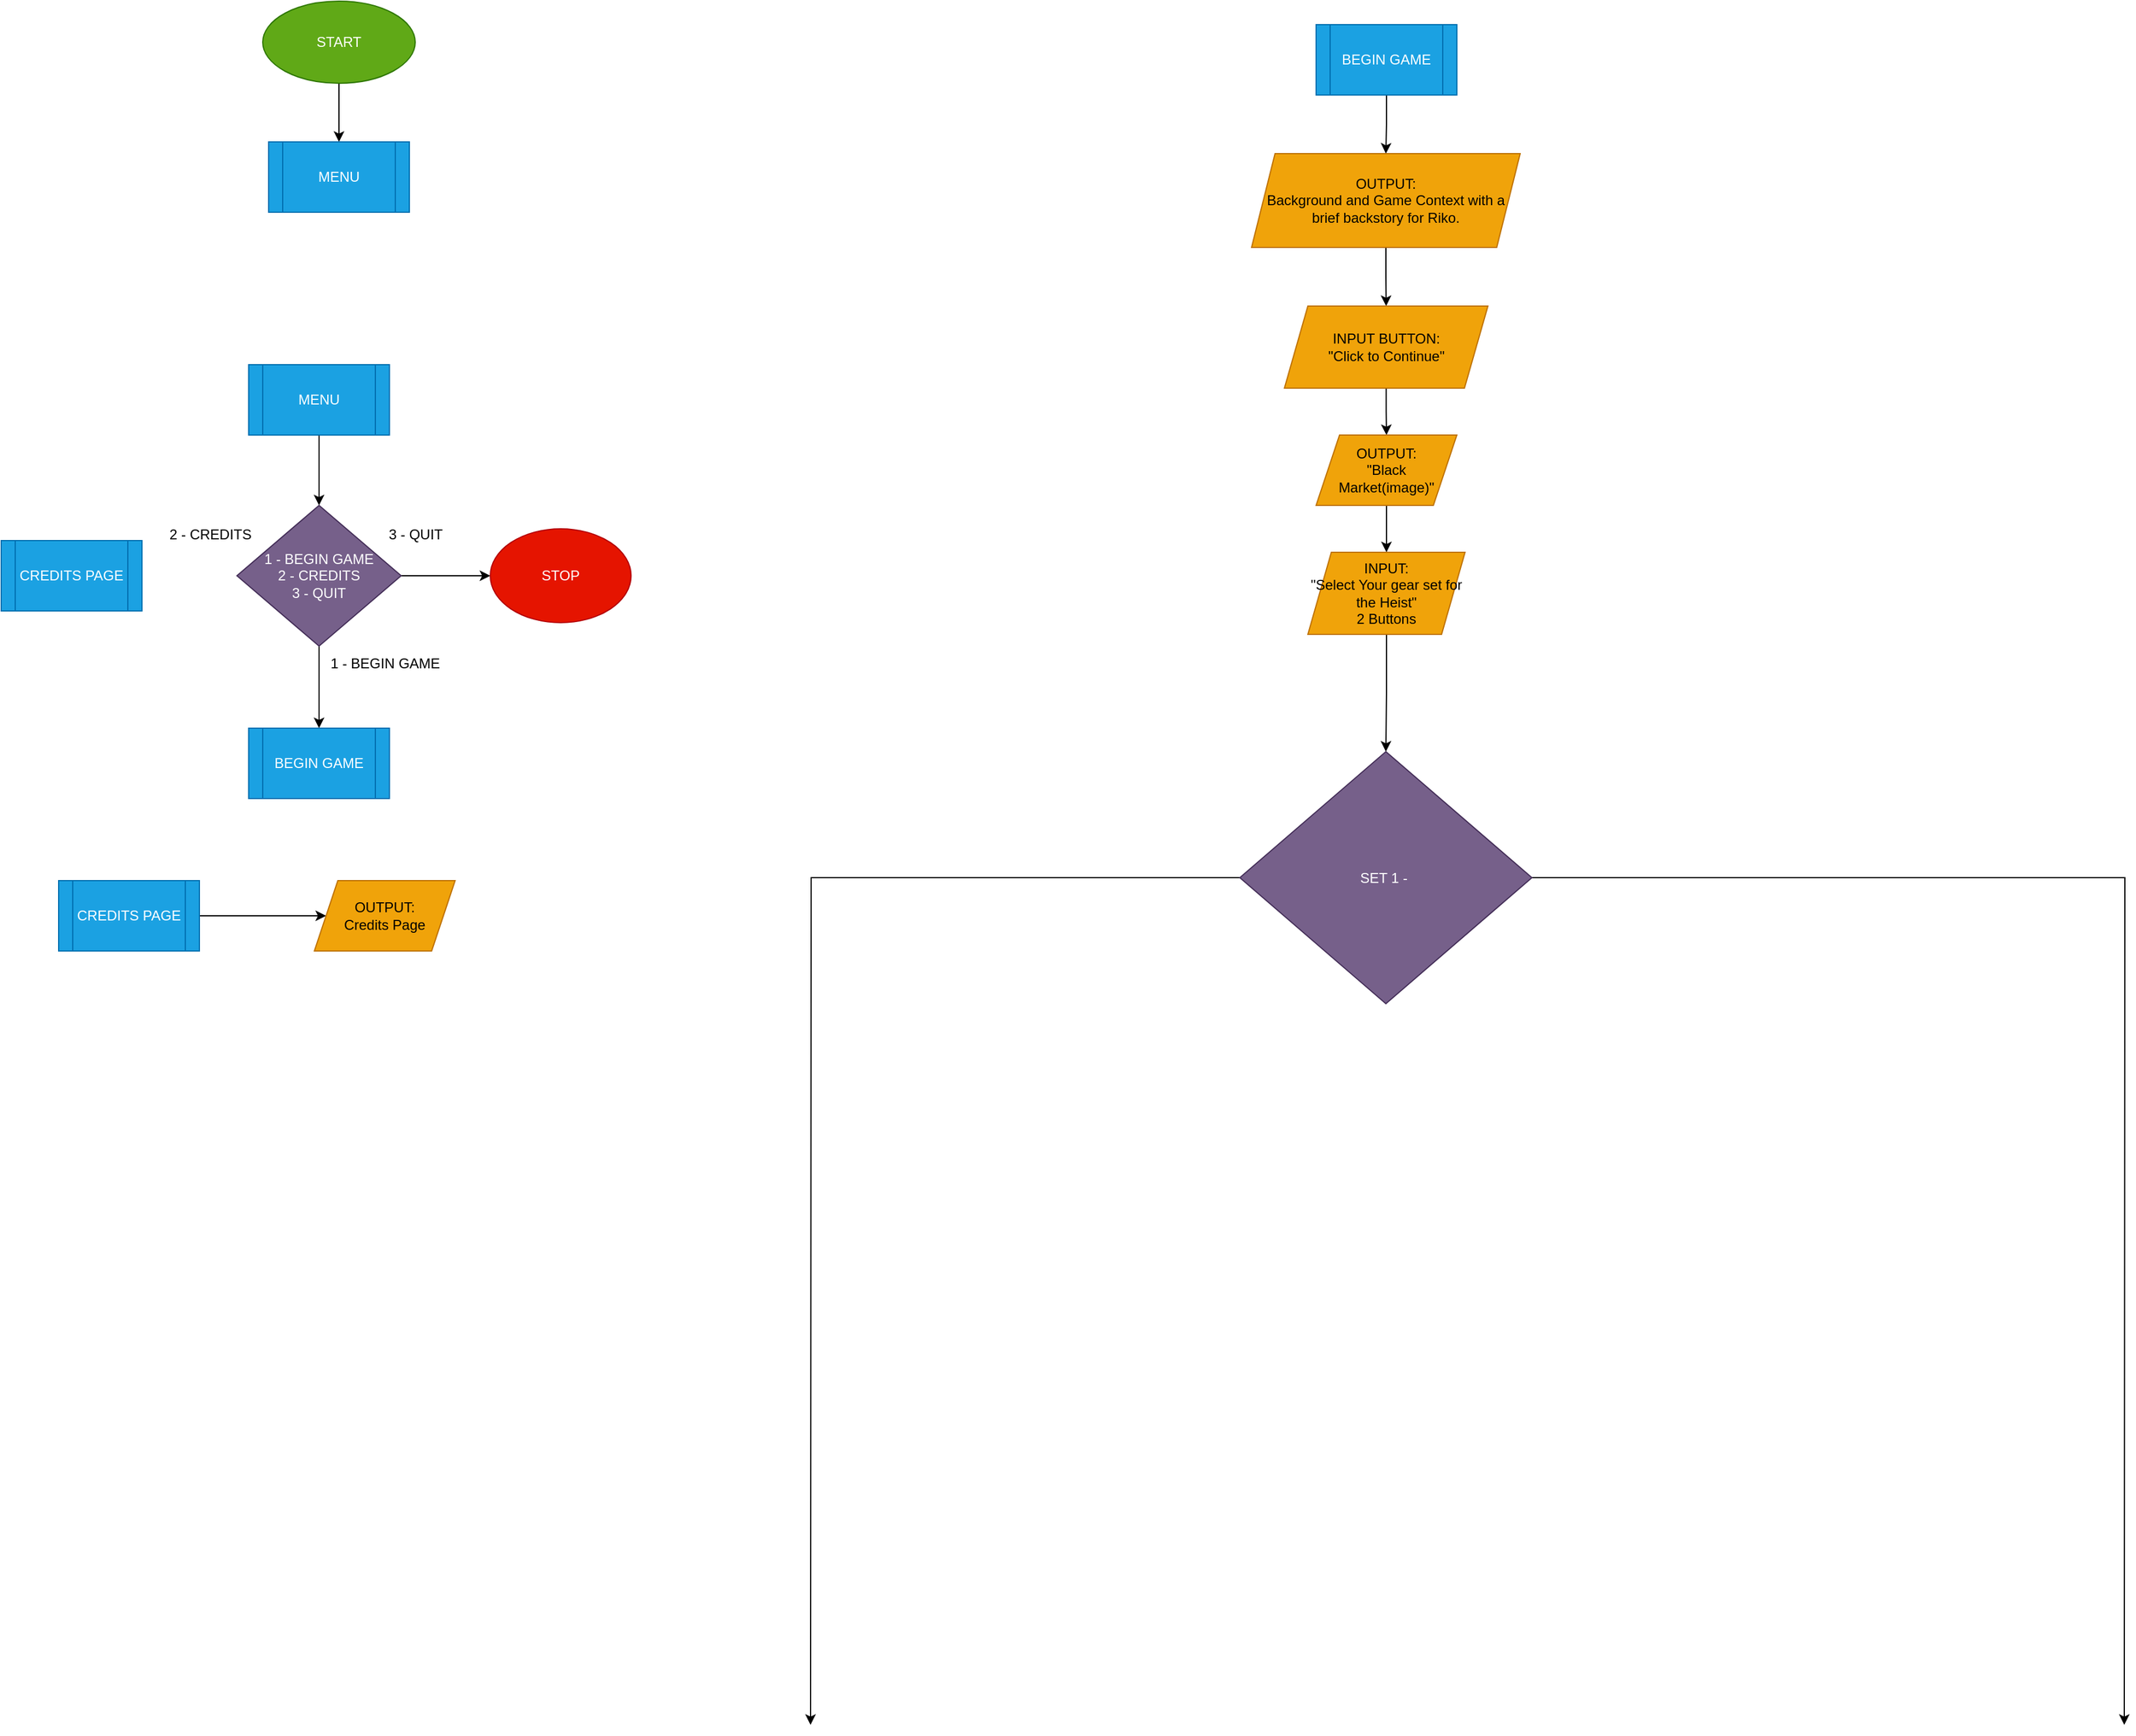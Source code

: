 <mxfile version="24.6.4" type="device">
  <diagram name="Page-1" id="VmHKmfUE9KVC_jt5b50s">
    <mxGraphModel dx="956" dy="557" grid="1" gridSize="10" guides="1" tooltips="1" connect="1" arrows="1" fold="1" page="1" pageScale="1" pageWidth="827" pageHeight="1169" math="0" shadow="0">
      <root>
        <mxCell id="0" />
        <mxCell id="1" parent="0" />
        <mxCell id="46WT86W8ZebrYgX9wmy_-6" style="edgeStyle=orthogonalEdgeStyle;rounded=0;orthogonalLoop=1;jettySize=auto;html=1;exitX=0.5;exitY=1;exitDx=0;exitDy=0;" parent="1" source="46WT86W8ZebrYgX9wmy_-1" target="46WT86W8ZebrYgX9wmy_-2" edge="1">
          <mxGeometry relative="1" as="geometry" />
        </mxCell>
        <mxCell id="46WT86W8ZebrYgX9wmy_-1" value="START" style="ellipse;whiteSpace=wrap;html=1;fillColor=#60a917;fontColor=#ffffff;strokeColor=#2D7600;" parent="1" vertex="1">
          <mxGeometry x="283" width="130" height="70" as="geometry" />
        </mxCell>
        <mxCell id="46WT86W8ZebrYgX9wmy_-2" value="MENU" style="shape=process;whiteSpace=wrap;html=1;backgroundOutline=1;fillColor=#1ba1e2;strokeColor=#006EAF;fontColor=#ffffff;" parent="1" vertex="1">
          <mxGeometry x="288" y="120" width="120" height="60" as="geometry" />
        </mxCell>
        <mxCell id="46WT86W8ZebrYgX9wmy_-5" value="" style="edgeStyle=orthogonalEdgeStyle;rounded=0;orthogonalLoop=1;jettySize=auto;html=1;" parent="1" source="46WT86W8ZebrYgX9wmy_-3" target="46WT86W8ZebrYgX9wmy_-4" edge="1">
          <mxGeometry relative="1" as="geometry" />
        </mxCell>
        <mxCell id="46WT86W8ZebrYgX9wmy_-3" value="MENU" style="shape=process;whiteSpace=wrap;html=1;backgroundOutline=1;fillColor=#1ba1e2;strokeColor=#006EAF;fontColor=#ffffff;" parent="1" vertex="1">
          <mxGeometry x="271" y="310" width="120" height="60" as="geometry" />
        </mxCell>
        <mxCell id="46WT86W8ZebrYgX9wmy_-8" style="edgeStyle=orthogonalEdgeStyle;rounded=0;orthogonalLoop=1;jettySize=auto;html=1;exitX=1;exitY=0.5;exitDx=0;exitDy=0;" parent="1" source="46WT86W8ZebrYgX9wmy_-4" target="46WT86W8ZebrYgX9wmy_-7" edge="1">
          <mxGeometry relative="1" as="geometry" />
        </mxCell>
        <mxCell id="46WT86W8ZebrYgX9wmy_-17" style="edgeStyle=orthogonalEdgeStyle;rounded=0;orthogonalLoop=1;jettySize=auto;html=1;exitX=0.5;exitY=1;exitDx=0;exitDy=0;" parent="1" source="46WT86W8ZebrYgX9wmy_-4" target="46WT86W8ZebrYgX9wmy_-16" edge="1">
          <mxGeometry relative="1" as="geometry" />
        </mxCell>
        <mxCell id="46WT86W8ZebrYgX9wmy_-4" value="1 - BEGIN GAME&lt;div&gt;2 - CREDITS&lt;/div&gt;&lt;div&gt;3 - QUIT&lt;/div&gt;" style="rhombus;whiteSpace=wrap;html=1;fillColor=#76608a;fontColor=#ffffff;strokeColor=#432D57;" parent="1" vertex="1">
          <mxGeometry x="261" y="430" width="140" height="120" as="geometry" />
        </mxCell>
        <mxCell id="46WT86W8ZebrYgX9wmy_-7" value="STOP" style="ellipse;whiteSpace=wrap;html=1;fillColor=#e51400;fontColor=#ffffff;strokeColor=#B20000;" parent="1" vertex="1">
          <mxGeometry x="477" y="450" width="120" height="80" as="geometry" />
        </mxCell>
        <mxCell id="46WT86W8ZebrYgX9wmy_-9" value="3 - QUIT" style="text;html=1;align=center;verticalAlign=middle;resizable=0;points=[];autosize=1;strokeColor=none;fillColor=none;" parent="1" vertex="1">
          <mxGeometry x="378" y="440" width="70" height="30" as="geometry" />
        </mxCell>
        <mxCell id="46WT86W8ZebrYgX9wmy_-16" value="BEGIN GAME" style="shape=process;whiteSpace=wrap;html=1;backgroundOutline=1;fillColor=#1ba1e2;strokeColor=#006EAF;fontColor=#ffffff;" parent="1" vertex="1">
          <mxGeometry x="271" y="620" width="120" height="60" as="geometry" />
        </mxCell>
        <mxCell id="46WT86W8ZebrYgX9wmy_-37" style="edgeStyle=orthogonalEdgeStyle;rounded=0;orthogonalLoop=1;jettySize=auto;html=1;exitX=0.5;exitY=1;exitDx=0;exitDy=0;fontFamily=Helvetica;fontSize=12;fontColor=default;" parent="1" source="46WT86W8ZebrYgX9wmy_-18" target="46WT86W8ZebrYgX9wmy_-36" edge="1">
          <mxGeometry relative="1" as="geometry" />
        </mxCell>
        <mxCell id="46WT86W8ZebrYgX9wmy_-18" value="BEGIN GAME" style="shape=process;whiteSpace=wrap;html=1;backgroundOutline=1;fillColor=#1ba1e2;fontColor=#ffffff;strokeColor=#006EAF;" parent="1" vertex="1">
          <mxGeometry x="1181" y="20" width="120" height="60" as="geometry" />
        </mxCell>
        <mxCell id="46WT86W8ZebrYgX9wmy_-25" value="2 - CREDITS" style="text;html=1;align=center;verticalAlign=middle;resizable=0;points=[];autosize=1;strokeColor=none;fillColor=none;fontFamily=Helvetica;fontSize=12;fontColor=default;" parent="1" vertex="1">
          <mxGeometry x="193" y="440" width="90" height="30" as="geometry" />
        </mxCell>
        <mxCell id="46WT86W8ZebrYgX9wmy_-26" value="1 - BEGIN GAME" style="text;html=1;align=center;verticalAlign=middle;resizable=0;points=[];autosize=1;strokeColor=none;fillColor=none;fontFamily=Helvetica;fontSize=12;fontColor=default;" parent="1" vertex="1">
          <mxGeometry x="327" y="550" width="120" height="30" as="geometry" />
        </mxCell>
        <mxCell id="46WT86W8ZebrYgX9wmy_-28" value="CREDITS PAGE" style="shape=process;whiteSpace=wrap;html=1;backgroundOutline=1;strokeColor=#006EAF;align=center;verticalAlign=middle;fontFamily=Helvetica;fontSize=12;fontColor=#ffffff;fillColor=#1ba1e2;" parent="1" vertex="1">
          <mxGeometry x="60" y="460" width="120" height="60" as="geometry" />
        </mxCell>
        <mxCell id="46WT86W8ZebrYgX9wmy_-35" style="edgeStyle=orthogonalEdgeStyle;rounded=0;orthogonalLoop=1;jettySize=auto;html=1;exitX=1;exitY=0.5;exitDx=0;exitDy=0;fontFamily=Helvetica;fontSize=12;fontColor=default;" parent="1" source="46WT86W8ZebrYgX9wmy_-32" target="46WT86W8ZebrYgX9wmy_-34" edge="1">
          <mxGeometry relative="1" as="geometry" />
        </mxCell>
        <mxCell id="46WT86W8ZebrYgX9wmy_-32" value="CREDITS PAGE" style="shape=process;whiteSpace=wrap;html=1;backgroundOutline=1;strokeColor=#006EAF;align=center;verticalAlign=middle;fontFamily=Helvetica;fontSize=12;fontColor=#ffffff;fillColor=#1ba1e2;" parent="1" vertex="1">
          <mxGeometry x="109" y="750" width="120" height="60" as="geometry" />
        </mxCell>
        <mxCell id="46WT86W8ZebrYgX9wmy_-34" value="OUTPUT:&lt;br&gt;Credits Page" style="shape=parallelogram;perimeter=parallelogramPerimeter;whiteSpace=wrap;html=1;fixedSize=1;strokeColor=#BD7000;align=center;verticalAlign=middle;fontFamily=Helvetica;fontSize=12;fontColor=#000000;fillColor=#f0a30a;" parent="1" vertex="1">
          <mxGeometry x="327" y="750" width="120" height="60" as="geometry" />
        </mxCell>
        <mxCell id="46WT86W8ZebrYgX9wmy_-39" style="edgeStyle=orthogonalEdgeStyle;rounded=0;orthogonalLoop=1;jettySize=auto;html=1;exitX=0.5;exitY=1;exitDx=0;exitDy=0;fontFamily=Helvetica;fontSize=12;fontColor=default;" parent="1" source="46WT86W8ZebrYgX9wmy_-36" target="46WT86W8ZebrYgX9wmy_-38" edge="1">
          <mxGeometry relative="1" as="geometry" />
        </mxCell>
        <mxCell id="46WT86W8ZebrYgX9wmy_-36" value="OUTPUT:&lt;br&gt;Background and Game Context with a brief backstory for Riko." style="shape=parallelogram;perimeter=parallelogramPerimeter;whiteSpace=wrap;html=1;fixedSize=1;strokeColor=#BD7000;align=center;verticalAlign=middle;fontFamily=Helvetica;fontSize=12;fontColor=#000000;fillColor=#f0a30a;" parent="1" vertex="1">
          <mxGeometry x="1126" y="130" width="229" height="80" as="geometry" />
        </mxCell>
        <mxCell id="46WT86W8ZebrYgX9wmy_-43" value="" style="edgeStyle=orthogonalEdgeStyle;rounded=0;orthogonalLoop=1;jettySize=auto;html=1;fontFamily=Helvetica;fontSize=12;fontColor=default;" parent="1" source="46WT86W8ZebrYgX9wmy_-38" target="46WT86W8ZebrYgX9wmy_-42" edge="1">
          <mxGeometry relative="1" as="geometry" />
        </mxCell>
        <mxCell id="46WT86W8ZebrYgX9wmy_-38" value="INPUT BUTTON:&lt;br&gt;&quot;Click to Continue&quot;" style="shape=parallelogram;perimeter=parallelogramPerimeter;whiteSpace=wrap;html=1;fixedSize=1;strokeColor=#BD7000;align=center;verticalAlign=middle;fontFamily=Helvetica;fontSize=12;fontColor=#000000;fillColor=#f0a30a;" parent="1" vertex="1">
          <mxGeometry x="1154" y="260" width="173.5" height="70" as="geometry" />
        </mxCell>
        <mxCell id="46WT86W8ZebrYgX9wmy_-45" value="" style="edgeStyle=orthogonalEdgeStyle;rounded=0;orthogonalLoop=1;jettySize=auto;html=1;fontFamily=Helvetica;fontSize=12;fontColor=default;" parent="1" source="46WT86W8ZebrYgX9wmy_-42" target="46WT86W8ZebrYgX9wmy_-44" edge="1">
          <mxGeometry relative="1" as="geometry" />
        </mxCell>
        <mxCell id="46WT86W8ZebrYgX9wmy_-42" value="OUTPUT:&lt;br&gt;&quot;Black Market(image)&quot;" style="shape=parallelogram;perimeter=parallelogramPerimeter;whiteSpace=wrap;html=1;fixedSize=1;fillColor=#f0a30a;strokeColor=#BD7000;fontColor=#000000;" parent="1" vertex="1">
          <mxGeometry x="1181" y="370" width="120" height="60" as="geometry" />
        </mxCell>
        <mxCell id="46WT86W8ZebrYgX9wmy_-47" value="" style="edgeStyle=orthogonalEdgeStyle;rounded=0;orthogonalLoop=1;jettySize=auto;html=1;fontFamily=Helvetica;fontSize=12;fontColor=default;" parent="1" source="46WT86W8ZebrYgX9wmy_-44" target="46WT86W8ZebrYgX9wmy_-46" edge="1">
          <mxGeometry relative="1" as="geometry" />
        </mxCell>
        <mxCell id="46WT86W8ZebrYgX9wmy_-44" value="INPUT:&lt;br&gt;&quot;Select Your gear set for the Heist&quot;&lt;div&gt;2 Buttons&lt;/div&gt;" style="shape=parallelogram;perimeter=parallelogramPerimeter;whiteSpace=wrap;html=1;fixedSize=1;fillColor=#f0a30a;strokeColor=#BD7000;fontColor=#000000;" parent="1" vertex="1">
          <mxGeometry x="1174" y="470" width="134" height="70" as="geometry" />
        </mxCell>
        <mxCell id="46WT86W8ZebrYgX9wmy_-49" style="edgeStyle=orthogonalEdgeStyle;rounded=0;orthogonalLoop=1;jettySize=auto;html=1;exitX=1;exitY=0.5;exitDx=0;exitDy=0;fontFamily=Helvetica;fontSize=12;fontColor=default;" parent="1" source="46WT86W8ZebrYgX9wmy_-46" edge="1">
          <mxGeometry relative="1" as="geometry">
            <mxPoint x="1870" y="1470" as="targetPoint" />
          </mxGeometry>
        </mxCell>
        <mxCell id="46WT86W8ZebrYgX9wmy_-52" style="edgeStyle=orthogonalEdgeStyle;rounded=0;orthogonalLoop=1;jettySize=auto;html=1;exitX=0;exitY=0.5;exitDx=0;exitDy=0;fontFamily=Helvetica;fontSize=12;fontColor=default;" parent="1" source="46WT86W8ZebrYgX9wmy_-46" edge="1">
          <mxGeometry relative="1" as="geometry">
            <mxPoint x="750" y="1470" as="targetPoint" />
          </mxGeometry>
        </mxCell>
        <mxCell id="46WT86W8ZebrYgX9wmy_-46" value="SET 1 -&amp;nbsp;" style="rhombus;whiteSpace=wrap;html=1;fillColor=#76608a;strokeColor=#432D57;fontColor=#ffffff;" parent="1" vertex="1">
          <mxGeometry x="1116" y="640" width="249" height="215" as="geometry" />
        </mxCell>
      </root>
    </mxGraphModel>
  </diagram>
</mxfile>
